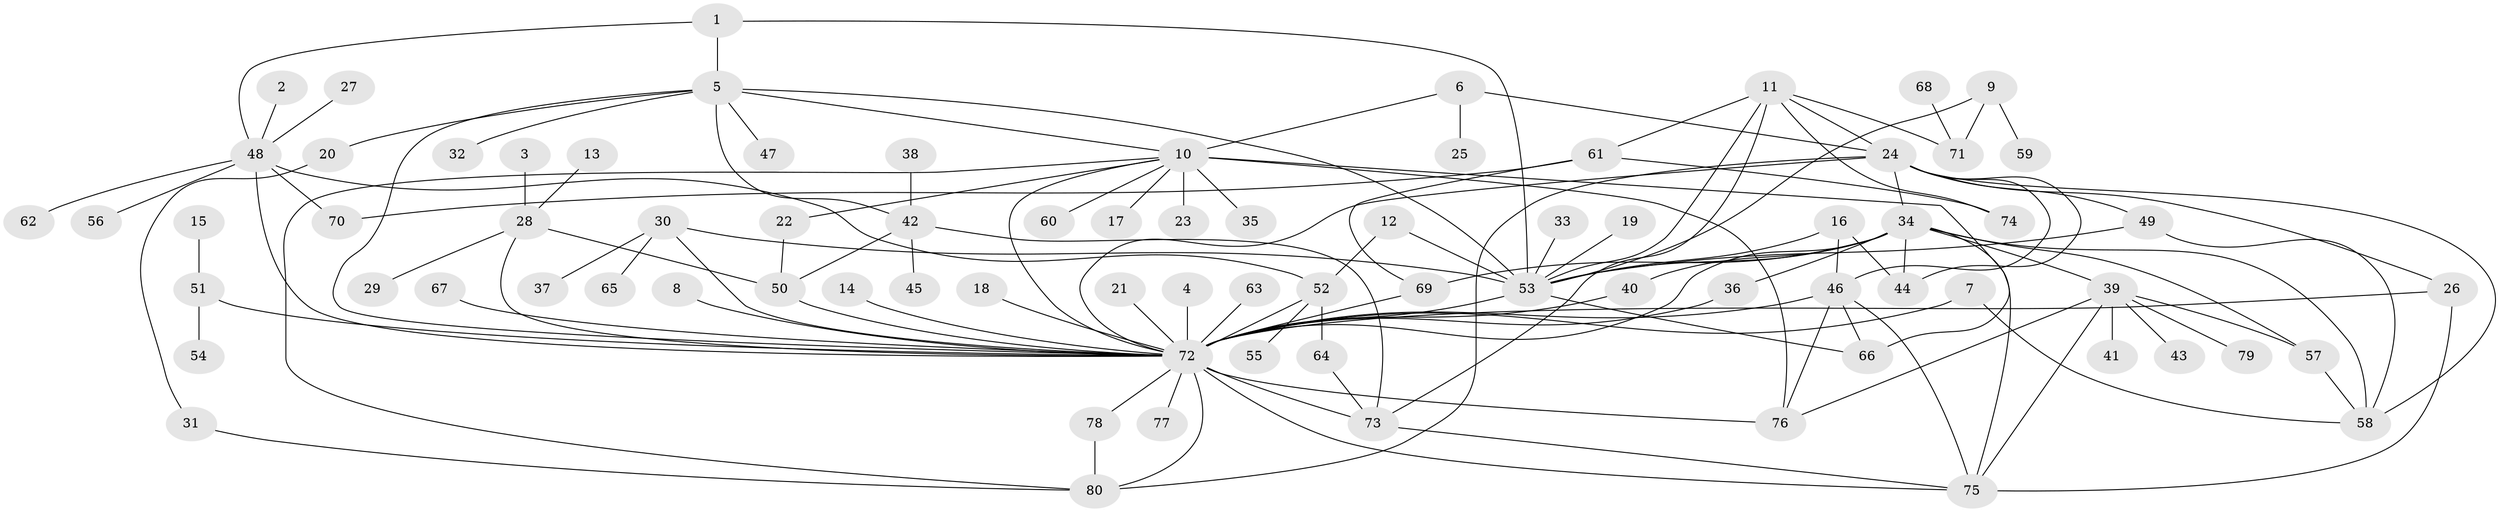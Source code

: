 // original degree distribution, {9: 0.009009009009009009, 34: 0.009009009009009009, 18: 0.009009009009009009, 11: 0.009009009009009009, 6: 0.036036036036036036, 12: 0.009009009009009009, 3: 0.10810810810810811, 1: 0.44144144144144143, 5: 0.06306306306306306, 13: 0.009009009009009009, 10: 0.009009009009009009, 2: 0.21621621621621623, 4: 0.05405405405405406, 7: 0.009009009009009009, 8: 0.009009009009009009}
// Generated by graph-tools (version 1.1) at 2025/36/03/04/25 23:36:51]
// undirected, 80 vertices, 128 edges
graph export_dot {
  node [color=gray90,style=filled];
  1;
  2;
  3;
  4;
  5;
  6;
  7;
  8;
  9;
  10;
  11;
  12;
  13;
  14;
  15;
  16;
  17;
  18;
  19;
  20;
  21;
  22;
  23;
  24;
  25;
  26;
  27;
  28;
  29;
  30;
  31;
  32;
  33;
  34;
  35;
  36;
  37;
  38;
  39;
  40;
  41;
  42;
  43;
  44;
  45;
  46;
  47;
  48;
  49;
  50;
  51;
  52;
  53;
  54;
  55;
  56;
  57;
  58;
  59;
  60;
  61;
  62;
  63;
  64;
  65;
  66;
  67;
  68;
  69;
  70;
  71;
  72;
  73;
  74;
  75;
  76;
  77;
  78;
  79;
  80;
  1 -- 5 [weight=1.0];
  1 -- 48 [weight=1.0];
  1 -- 53 [weight=1.0];
  2 -- 48 [weight=1.0];
  3 -- 28 [weight=1.0];
  4 -- 72 [weight=1.0];
  5 -- 10 [weight=1.0];
  5 -- 20 [weight=1.0];
  5 -- 32 [weight=1.0];
  5 -- 42 [weight=1.0];
  5 -- 47 [weight=1.0];
  5 -- 53 [weight=1.0];
  5 -- 72 [weight=1.0];
  6 -- 10 [weight=1.0];
  6 -- 24 [weight=1.0];
  6 -- 25 [weight=1.0];
  7 -- 58 [weight=1.0];
  7 -- 72 [weight=1.0];
  8 -- 72 [weight=1.0];
  9 -- 53 [weight=1.0];
  9 -- 59 [weight=1.0];
  9 -- 71 [weight=1.0];
  10 -- 17 [weight=1.0];
  10 -- 22 [weight=1.0];
  10 -- 23 [weight=1.0];
  10 -- 35 [weight=1.0];
  10 -- 60 [weight=1.0];
  10 -- 66 [weight=2.0];
  10 -- 72 [weight=1.0];
  10 -- 76 [weight=2.0];
  10 -- 80 [weight=1.0];
  11 -- 24 [weight=1.0];
  11 -- 53 [weight=1.0];
  11 -- 61 [weight=1.0];
  11 -- 71 [weight=1.0];
  11 -- 73 [weight=1.0];
  11 -- 74 [weight=1.0];
  12 -- 52 [weight=1.0];
  12 -- 53 [weight=1.0];
  13 -- 28 [weight=1.0];
  14 -- 72 [weight=1.0];
  15 -- 51 [weight=1.0];
  16 -- 44 [weight=1.0];
  16 -- 46 [weight=1.0];
  16 -- 53 [weight=1.0];
  18 -- 72 [weight=1.0];
  19 -- 53 [weight=1.0];
  20 -- 31 [weight=1.0];
  21 -- 72 [weight=1.0];
  22 -- 50 [weight=1.0];
  24 -- 26 [weight=1.0];
  24 -- 34 [weight=1.0];
  24 -- 44 [weight=1.0];
  24 -- 46 [weight=1.0];
  24 -- 49 [weight=1.0];
  24 -- 58 [weight=1.0];
  24 -- 72 [weight=1.0];
  24 -- 80 [weight=1.0];
  26 -- 72 [weight=1.0];
  26 -- 75 [weight=1.0];
  27 -- 48 [weight=1.0];
  28 -- 29 [weight=1.0];
  28 -- 50 [weight=1.0];
  28 -- 72 [weight=1.0];
  30 -- 37 [weight=1.0];
  30 -- 53 [weight=1.0];
  30 -- 65 [weight=1.0];
  30 -- 72 [weight=1.0];
  31 -- 80 [weight=1.0];
  33 -- 53 [weight=1.0];
  34 -- 36 [weight=1.0];
  34 -- 39 [weight=1.0];
  34 -- 40 [weight=1.0];
  34 -- 44 [weight=1.0];
  34 -- 53 [weight=1.0];
  34 -- 57 [weight=1.0];
  34 -- 58 [weight=1.0];
  34 -- 69 [weight=1.0];
  34 -- 72 [weight=2.0];
  34 -- 75 [weight=1.0];
  36 -- 72 [weight=1.0];
  38 -- 42 [weight=1.0];
  39 -- 41 [weight=1.0];
  39 -- 43 [weight=1.0];
  39 -- 57 [weight=1.0];
  39 -- 75 [weight=1.0];
  39 -- 76 [weight=1.0];
  39 -- 79 [weight=1.0];
  40 -- 72 [weight=1.0];
  42 -- 45 [weight=1.0];
  42 -- 50 [weight=1.0];
  42 -- 73 [weight=1.0];
  46 -- 66 [weight=1.0];
  46 -- 72 [weight=1.0];
  46 -- 75 [weight=1.0];
  46 -- 76 [weight=1.0];
  48 -- 52 [weight=1.0];
  48 -- 56 [weight=1.0];
  48 -- 62 [weight=1.0];
  48 -- 70 [weight=1.0];
  48 -- 72 [weight=1.0];
  49 -- 53 [weight=1.0];
  49 -- 58 [weight=1.0];
  50 -- 72 [weight=1.0];
  51 -- 54 [weight=1.0];
  51 -- 72 [weight=1.0];
  52 -- 55 [weight=1.0];
  52 -- 64 [weight=1.0];
  52 -- 72 [weight=1.0];
  53 -- 66 [weight=2.0];
  53 -- 72 [weight=1.0];
  57 -- 58 [weight=1.0];
  61 -- 69 [weight=1.0];
  61 -- 70 [weight=1.0];
  61 -- 74 [weight=1.0];
  63 -- 72 [weight=1.0];
  64 -- 73 [weight=1.0];
  67 -- 72 [weight=1.0];
  68 -- 71 [weight=1.0];
  69 -- 72 [weight=1.0];
  72 -- 73 [weight=1.0];
  72 -- 75 [weight=1.0];
  72 -- 76 [weight=1.0];
  72 -- 77 [weight=1.0];
  72 -- 78 [weight=1.0];
  72 -- 80 [weight=1.0];
  73 -- 75 [weight=1.0];
  78 -- 80 [weight=2.0];
}
